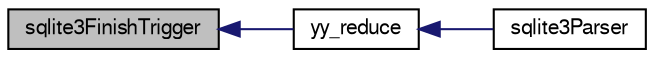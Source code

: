 digraph "sqlite3FinishTrigger"
{
  edge [fontname="FreeSans",fontsize="10",labelfontname="FreeSans",labelfontsize="10"];
  node [fontname="FreeSans",fontsize="10",shape=record];
  rankdir="LR";
  Node542299 [label="sqlite3FinishTrigger",height=0.2,width=0.4,color="black", fillcolor="grey75", style="filled", fontcolor="black"];
  Node542299 -> Node542300 [dir="back",color="midnightblue",fontsize="10",style="solid",fontname="FreeSans"];
  Node542300 [label="yy_reduce",height=0.2,width=0.4,color="black", fillcolor="white", style="filled",URL="$sqlite3_8c.html#a7c419a9b25711c666a9a2449ef377f14"];
  Node542300 -> Node542301 [dir="back",color="midnightblue",fontsize="10",style="solid",fontname="FreeSans"];
  Node542301 [label="sqlite3Parser",height=0.2,width=0.4,color="black", fillcolor="white", style="filled",URL="$sqlite3_8c.html#a0327d71a5fabe0b6a343d78a2602e72a"];
}
